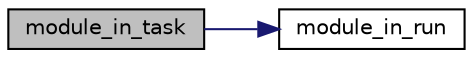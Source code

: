 digraph "module_in_task"
{
  edge [fontname="Helvetica",fontsize="10",labelfontname="Helvetica",labelfontsize="10"];
  node [fontname="Helvetica",fontsize="10",shape=record];
  rankdir="LR";
  Node1 [label="module_in_task",height=0.2,width=0.4,color="black", fillcolor="grey75", style="filled" fontcolor="black"];
  Node1 -> Node2 [color="midnightblue",fontsize="10",style="solid"];
  Node2 [label="module_in_run",height=0.2,width=0.4,color="black", fillcolor="white", style="filled",URL="$group__app__in.html#ga2b56089e4c5adb9ac8b7a41fc1a0b0b2",tooltip="Função principal do módulo de IO. "];
}
